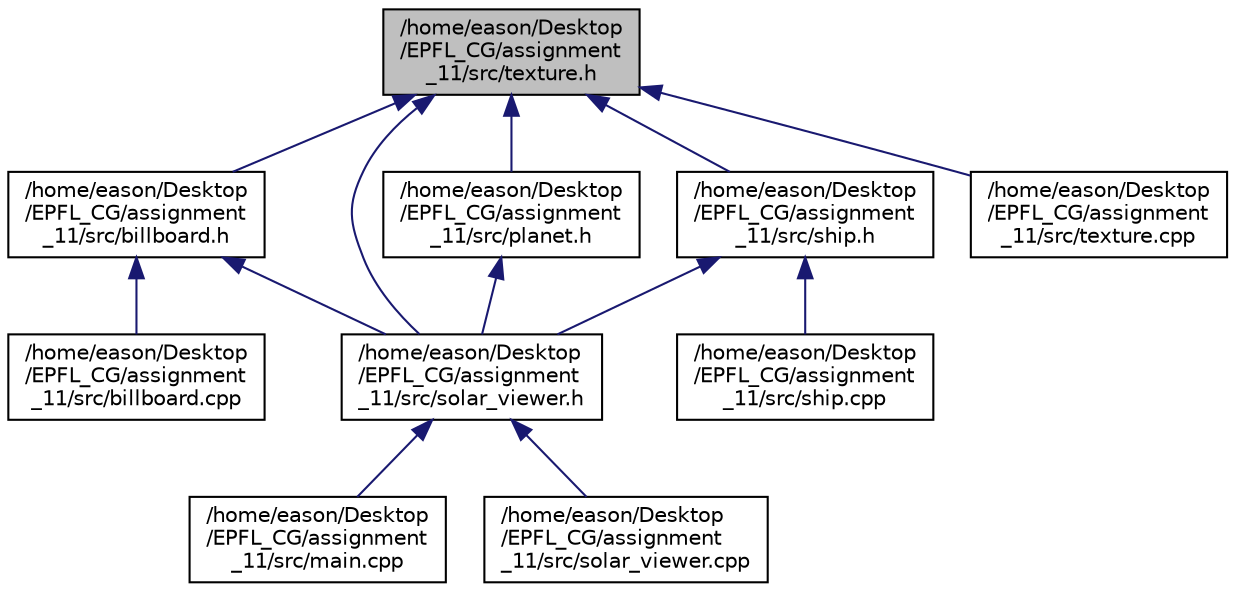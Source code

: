 digraph "/home/eason/Desktop/EPFL_CG/assignment_11/src/texture.h"
{
  edge [fontname="Helvetica",fontsize="10",labelfontname="Helvetica",labelfontsize="10"];
  node [fontname="Helvetica",fontsize="10",shape=record];
  Node1 [label="/home/eason/Desktop\l/EPFL_CG/assignment\l_11/src/texture.h",height=0.2,width=0.4,color="black", fillcolor="grey75", style="filled", fontcolor="black"];
  Node1 -> Node2 [dir="back",color="midnightblue",fontsize="10",style="solid"];
  Node2 [label="/home/eason/Desktop\l/EPFL_CG/assignment\l_11/src/billboard.h",height=0.2,width=0.4,color="black", fillcolor="white", style="filled",URL="$billboard_8h.html"];
  Node2 -> Node3 [dir="back",color="midnightblue",fontsize="10",style="solid"];
  Node3 [label="/home/eason/Desktop\l/EPFL_CG/assignment\l_11/src/billboard.cpp",height=0.2,width=0.4,color="black", fillcolor="white", style="filled",URL="$billboard_8cpp.html"];
  Node2 -> Node4 [dir="back",color="midnightblue",fontsize="10",style="solid"];
  Node4 [label="/home/eason/Desktop\l/EPFL_CG/assignment\l_11/src/solar_viewer.h",height=0.2,width=0.4,color="black", fillcolor="white", style="filled",URL="$solar__viewer_8h.html"];
  Node4 -> Node5 [dir="back",color="midnightblue",fontsize="10",style="solid"];
  Node5 [label="/home/eason/Desktop\l/EPFL_CG/assignment\l_11/src/main.cpp",height=0.2,width=0.4,color="black", fillcolor="white", style="filled",URL="$main_8cpp.html"];
  Node4 -> Node6 [dir="back",color="midnightblue",fontsize="10",style="solid"];
  Node6 [label="/home/eason/Desktop\l/EPFL_CG/assignment\l_11/src/solar_viewer.cpp",height=0.2,width=0.4,color="black", fillcolor="white", style="filled",URL="$solar__viewer_8cpp.html"];
  Node1 -> Node4 [dir="back",color="midnightblue",fontsize="10",style="solid"];
  Node1 -> Node7 [dir="back",color="midnightblue",fontsize="10",style="solid"];
  Node7 [label="/home/eason/Desktop\l/EPFL_CG/assignment\l_11/src/planet.h",height=0.2,width=0.4,color="black", fillcolor="white", style="filled",URL="$planet_8h.html"];
  Node7 -> Node4 [dir="back",color="midnightblue",fontsize="10",style="solid"];
  Node1 -> Node8 [dir="back",color="midnightblue",fontsize="10",style="solid"];
  Node8 [label="/home/eason/Desktop\l/EPFL_CG/assignment\l_11/src/ship.h",height=0.2,width=0.4,color="black", fillcolor="white", style="filled",URL="$ship_8h.html"];
  Node8 -> Node4 [dir="back",color="midnightblue",fontsize="10",style="solid"];
  Node8 -> Node9 [dir="back",color="midnightblue",fontsize="10",style="solid"];
  Node9 [label="/home/eason/Desktop\l/EPFL_CG/assignment\l_11/src/ship.cpp",height=0.2,width=0.4,color="black", fillcolor="white", style="filled",URL="$ship_8cpp.html"];
  Node1 -> Node10 [dir="back",color="midnightblue",fontsize="10",style="solid"];
  Node10 [label="/home/eason/Desktop\l/EPFL_CG/assignment\l_11/src/texture.cpp",height=0.2,width=0.4,color="black", fillcolor="white", style="filled",URL="$texture_8cpp.html"];
}
